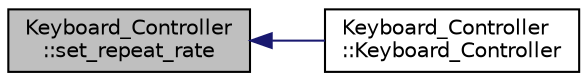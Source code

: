 digraph "Keyboard_Controller::set_repeat_rate"
{
  bgcolor="transparent";
  edge [fontname="Helvetica",fontsize="10",labelfontname="Helvetica",labelfontsize="10"];
  node [fontname="Helvetica",fontsize="10",shape=record];
  rankdir="LR";
  Node1 [label="Keyboard_Controller\l::set_repeat_rate",height=0.2,width=0.4,color="black", fillcolor="grey75", style="filled", fontcolor="black"];
  Node1 -> Node2 [dir="back",color="midnightblue",fontsize="10",style="solid",fontname="Helvetica"];
  Node2 [label="Keyboard_Controller\l::Keyboard_Controller",height=0.2,width=0.4,color="black",URL="$classKeyboard__Controller.html#a13a0e454bd8c6ee99182d05770d7c44a",tooltip="Default constructor, turns all LEDs off and set speed and delay maximal. "];
}
